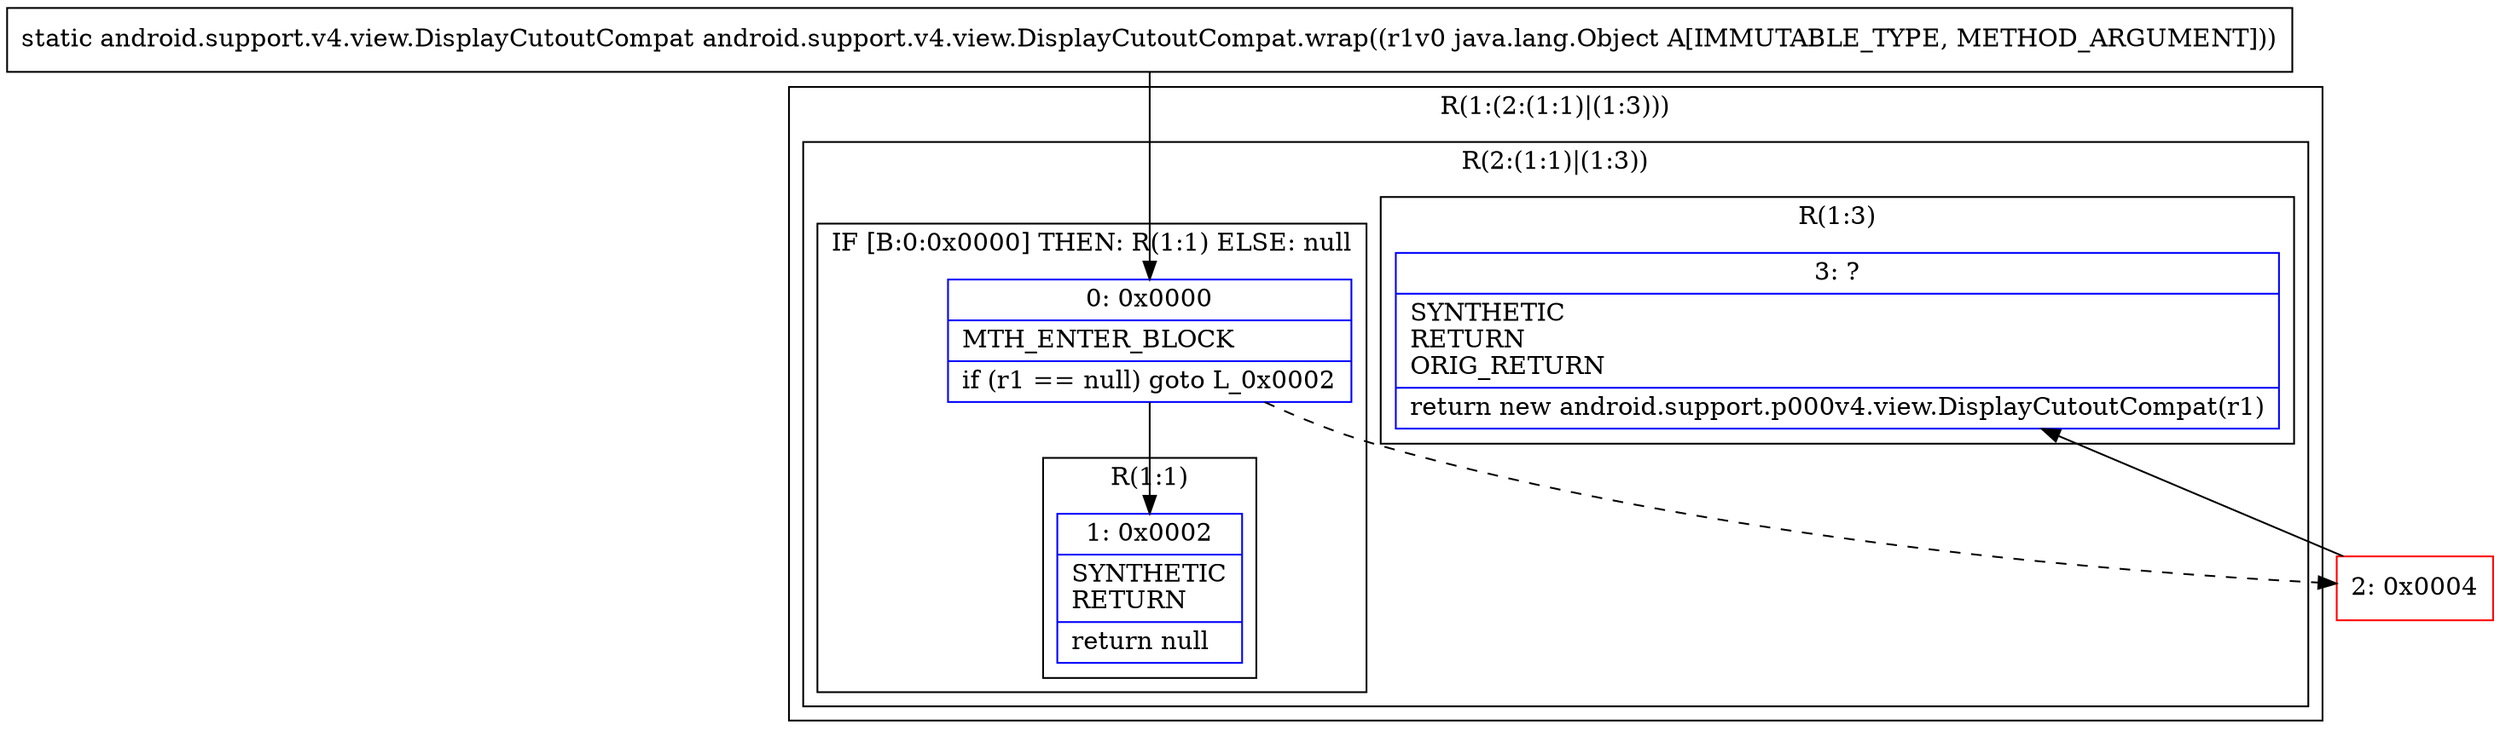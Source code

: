 digraph "CFG forandroid.support.v4.view.DisplayCutoutCompat.wrap(Ljava\/lang\/Object;)Landroid\/support\/v4\/view\/DisplayCutoutCompat;" {
subgraph cluster_Region_172927420 {
label = "R(1:(2:(1:1)|(1:3)))";
node [shape=record,color=blue];
subgraph cluster_Region_1036581368 {
label = "R(2:(1:1)|(1:3))";
node [shape=record,color=blue];
subgraph cluster_IfRegion_2019987749 {
label = "IF [B:0:0x0000] THEN: R(1:1) ELSE: null";
node [shape=record,color=blue];
Node_0 [shape=record,label="{0\:\ 0x0000|MTH_ENTER_BLOCK\l|if (r1 == null) goto L_0x0002\l}"];
subgraph cluster_Region_1372496871 {
label = "R(1:1)";
node [shape=record,color=blue];
Node_1 [shape=record,label="{1\:\ 0x0002|SYNTHETIC\lRETURN\l|return null\l}"];
}
}
subgraph cluster_Region_775090987 {
label = "R(1:3)";
node [shape=record,color=blue];
Node_3 [shape=record,label="{3\:\ ?|SYNTHETIC\lRETURN\lORIG_RETURN\l|return new android.support.p000v4.view.DisplayCutoutCompat(r1)\l}"];
}
}
}
Node_2 [shape=record,color=red,label="{2\:\ 0x0004}"];
MethodNode[shape=record,label="{static android.support.v4.view.DisplayCutoutCompat android.support.v4.view.DisplayCutoutCompat.wrap((r1v0 java.lang.Object A[IMMUTABLE_TYPE, METHOD_ARGUMENT])) }"];
MethodNode -> Node_0;
Node_0 -> Node_1;
Node_0 -> Node_2[style=dashed];
Node_2 -> Node_3;
}

